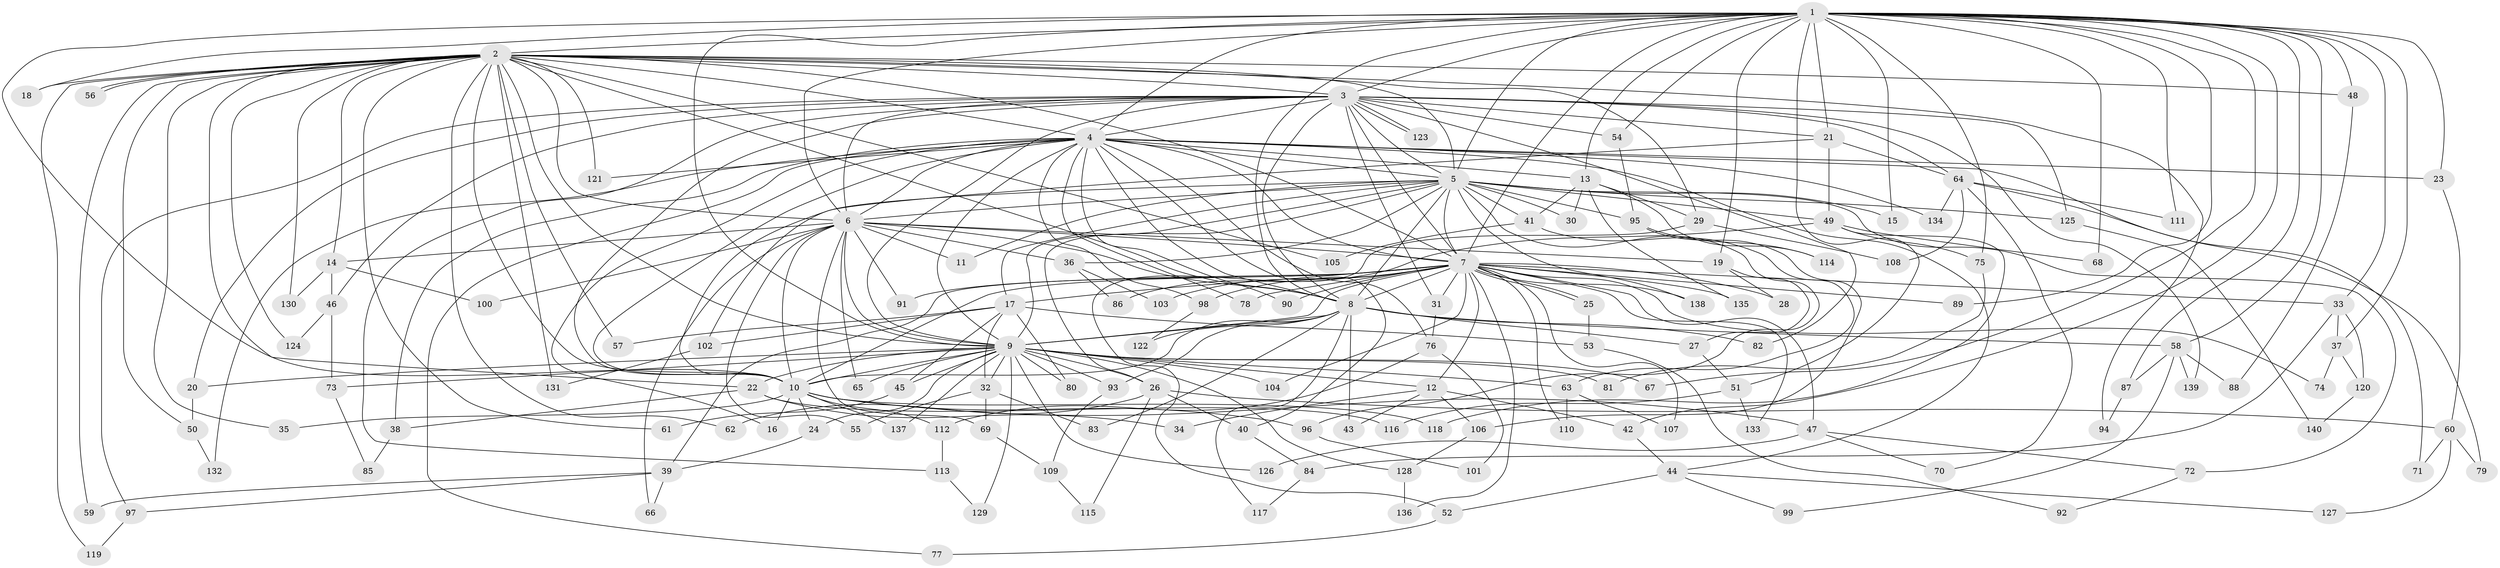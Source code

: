 // Generated by graph-tools (version 1.1) at 2025/43/03/09/25 04:43:23]
// undirected, 140 vertices, 305 edges
graph export_dot {
graph [start="1"]
  node [color=gray90,style=filled];
  1;
  2;
  3;
  4;
  5;
  6;
  7;
  8;
  9;
  10;
  11;
  12;
  13;
  14;
  15;
  16;
  17;
  18;
  19;
  20;
  21;
  22;
  23;
  24;
  25;
  26;
  27;
  28;
  29;
  30;
  31;
  32;
  33;
  34;
  35;
  36;
  37;
  38;
  39;
  40;
  41;
  42;
  43;
  44;
  45;
  46;
  47;
  48;
  49;
  50;
  51;
  52;
  53;
  54;
  55;
  56;
  57;
  58;
  59;
  60;
  61;
  62;
  63;
  64;
  65;
  66;
  67;
  68;
  69;
  70;
  71;
  72;
  73;
  74;
  75;
  76;
  77;
  78;
  79;
  80;
  81;
  82;
  83;
  84;
  85;
  86;
  87;
  88;
  89;
  90;
  91;
  92;
  93;
  94;
  95;
  96;
  97;
  98;
  99;
  100;
  101;
  102;
  103;
  104;
  105;
  106;
  107;
  108;
  109;
  110;
  111;
  112;
  113;
  114;
  115;
  116;
  117;
  118;
  119;
  120;
  121;
  122;
  123;
  124;
  125;
  126;
  127;
  128;
  129;
  130;
  131;
  132;
  133;
  134;
  135;
  136;
  137;
  138;
  139;
  140;
  1 -- 2;
  1 -- 3;
  1 -- 4;
  1 -- 5;
  1 -- 6;
  1 -- 7;
  1 -- 8;
  1 -- 9;
  1 -- 10;
  1 -- 13;
  1 -- 15;
  1 -- 18;
  1 -- 19;
  1 -- 21;
  1 -- 23;
  1 -- 33;
  1 -- 37;
  1 -- 42;
  1 -- 48;
  1 -- 51;
  1 -- 54;
  1 -- 58;
  1 -- 67;
  1 -- 68;
  1 -- 75;
  1 -- 87;
  1 -- 89;
  1 -- 111;
  2 -- 3;
  2 -- 4;
  2 -- 5;
  2 -- 6;
  2 -- 7;
  2 -- 8;
  2 -- 9;
  2 -- 10;
  2 -- 14;
  2 -- 18;
  2 -- 22;
  2 -- 29;
  2 -- 35;
  2 -- 48;
  2 -- 50;
  2 -- 56;
  2 -- 56;
  2 -- 57;
  2 -- 59;
  2 -- 61;
  2 -- 62;
  2 -- 94;
  2 -- 105;
  2 -- 119;
  2 -- 121;
  2 -- 124;
  2 -- 130;
  2 -- 131;
  3 -- 4;
  3 -- 5;
  3 -- 6;
  3 -- 7;
  3 -- 8;
  3 -- 9;
  3 -- 10;
  3 -- 20;
  3 -- 21;
  3 -- 31;
  3 -- 46;
  3 -- 54;
  3 -- 64;
  3 -- 82;
  3 -- 97;
  3 -- 113;
  3 -- 123;
  3 -- 123;
  3 -- 125;
  3 -- 139;
  4 -- 5;
  4 -- 6;
  4 -- 7;
  4 -- 8;
  4 -- 9;
  4 -- 10;
  4 -- 13;
  4 -- 16;
  4 -- 23;
  4 -- 38;
  4 -- 40;
  4 -- 44;
  4 -- 71;
  4 -- 76;
  4 -- 77;
  4 -- 78;
  4 -- 90;
  4 -- 98;
  4 -- 121;
  4 -- 132;
  4 -- 134;
  5 -- 6;
  5 -- 7;
  5 -- 8;
  5 -- 9;
  5 -- 10;
  5 -- 11;
  5 -- 15;
  5 -- 17;
  5 -- 26;
  5 -- 30;
  5 -- 36;
  5 -- 41;
  5 -- 49;
  5 -- 72;
  5 -- 95;
  5 -- 96;
  5 -- 125;
  5 -- 138;
  6 -- 7;
  6 -- 8;
  6 -- 9;
  6 -- 10;
  6 -- 11;
  6 -- 14;
  6 -- 19;
  6 -- 36;
  6 -- 55;
  6 -- 65;
  6 -- 66;
  6 -- 69;
  6 -- 91;
  6 -- 100;
  7 -- 8;
  7 -- 9;
  7 -- 10;
  7 -- 12;
  7 -- 17;
  7 -- 25;
  7 -- 25;
  7 -- 28;
  7 -- 31;
  7 -- 33;
  7 -- 39;
  7 -- 47;
  7 -- 74;
  7 -- 78;
  7 -- 89;
  7 -- 90;
  7 -- 91;
  7 -- 98;
  7 -- 103;
  7 -- 104;
  7 -- 107;
  7 -- 110;
  7 -- 133;
  7 -- 135;
  7 -- 136;
  7 -- 138;
  8 -- 9;
  8 -- 10;
  8 -- 27;
  8 -- 43;
  8 -- 58;
  8 -- 82;
  8 -- 83;
  8 -- 93;
  8 -- 117;
  8 -- 122;
  9 -- 10;
  9 -- 12;
  9 -- 20;
  9 -- 22;
  9 -- 24;
  9 -- 26;
  9 -- 32;
  9 -- 45;
  9 -- 63;
  9 -- 65;
  9 -- 67;
  9 -- 73;
  9 -- 80;
  9 -- 81;
  9 -- 93;
  9 -- 104;
  9 -- 126;
  9 -- 128;
  9 -- 129;
  9 -- 137;
  10 -- 16;
  10 -- 24;
  10 -- 35;
  10 -- 47;
  10 -- 96;
  10 -- 112;
  10 -- 118;
  10 -- 137;
  12 -- 34;
  12 -- 42;
  12 -- 43;
  12 -- 106;
  13 -- 29;
  13 -- 30;
  13 -- 41;
  13 -- 114;
  13 -- 135;
  14 -- 46;
  14 -- 100;
  14 -- 130;
  17 -- 32;
  17 -- 45;
  17 -- 53;
  17 -- 57;
  17 -- 80;
  17 -- 102;
  19 -- 27;
  19 -- 28;
  20 -- 50;
  21 -- 49;
  21 -- 64;
  21 -- 102;
  22 -- 34;
  22 -- 38;
  22 -- 116;
  23 -- 60;
  24 -- 39;
  25 -- 53;
  26 -- 40;
  26 -- 60;
  26 -- 62;
  26 -- 115;
  27 -- 51;
  29 -- 52;
  29 -- 108;
  31 -- 76;
  32 -- 55;
  32 -- 69;
  32 -- 83;
  33 -- 37;
  33 -- 84;
  33 -- 120;
  36 -- 86;
  36 -- 103;
  37 -- 74;
  37 -- 120;
  38 -- 85;
  39 -- 59;
  39 -- 66;
  39 -- 97;
  40 -- 84;
  41 -- 63;
  41 -- 105;
  42 -- 44;
  44 -- 52;
  44 -- 99;
  44 -- 127;
  45 -- 61;
  46 -- 73;
  46 -- 124;
  47 -- 70;
  47 -- 72;
  47 -- 126;
  48 -- 88;
  49 -- 68;
  49 -- 75;
  49 -- 86;
  49 -- 118;
  50 -- 132;
  51 -- 116;
  51 -- 133;
  52 -- 77;
  53 -- 92;
  54 -- 95;
  58 -- 87;
  58 -- 88;
  58 -- 99;
  58 -- 139;
  60 -- 71;
  60 -- 79;
  60 -- 127;
  63 -- 107;
  63 -- 110;
  64 -- 70;
  64 -- 79;
  64 -- 108;
  64 -- 111;
  64 -- 134;
  69 -- 109;
  72 -- 92;
  73 -- 85;
  75 -- 81;
  76 -- 101;
  76 -- 112;
  84 -- 117;
  87 -- 94;
  93 -- 109;
  95 -- 106;
  95 -- 114;
  96 -- 101;
  97 -- 119;
  98 -- 122;
  102 -- 131;
  106 -- 128;
  109 -- 115;
  112 -- 113;
  113 -- 129;
  120 -- 140;
  125 -- 140;
  128 -- 136;
}
